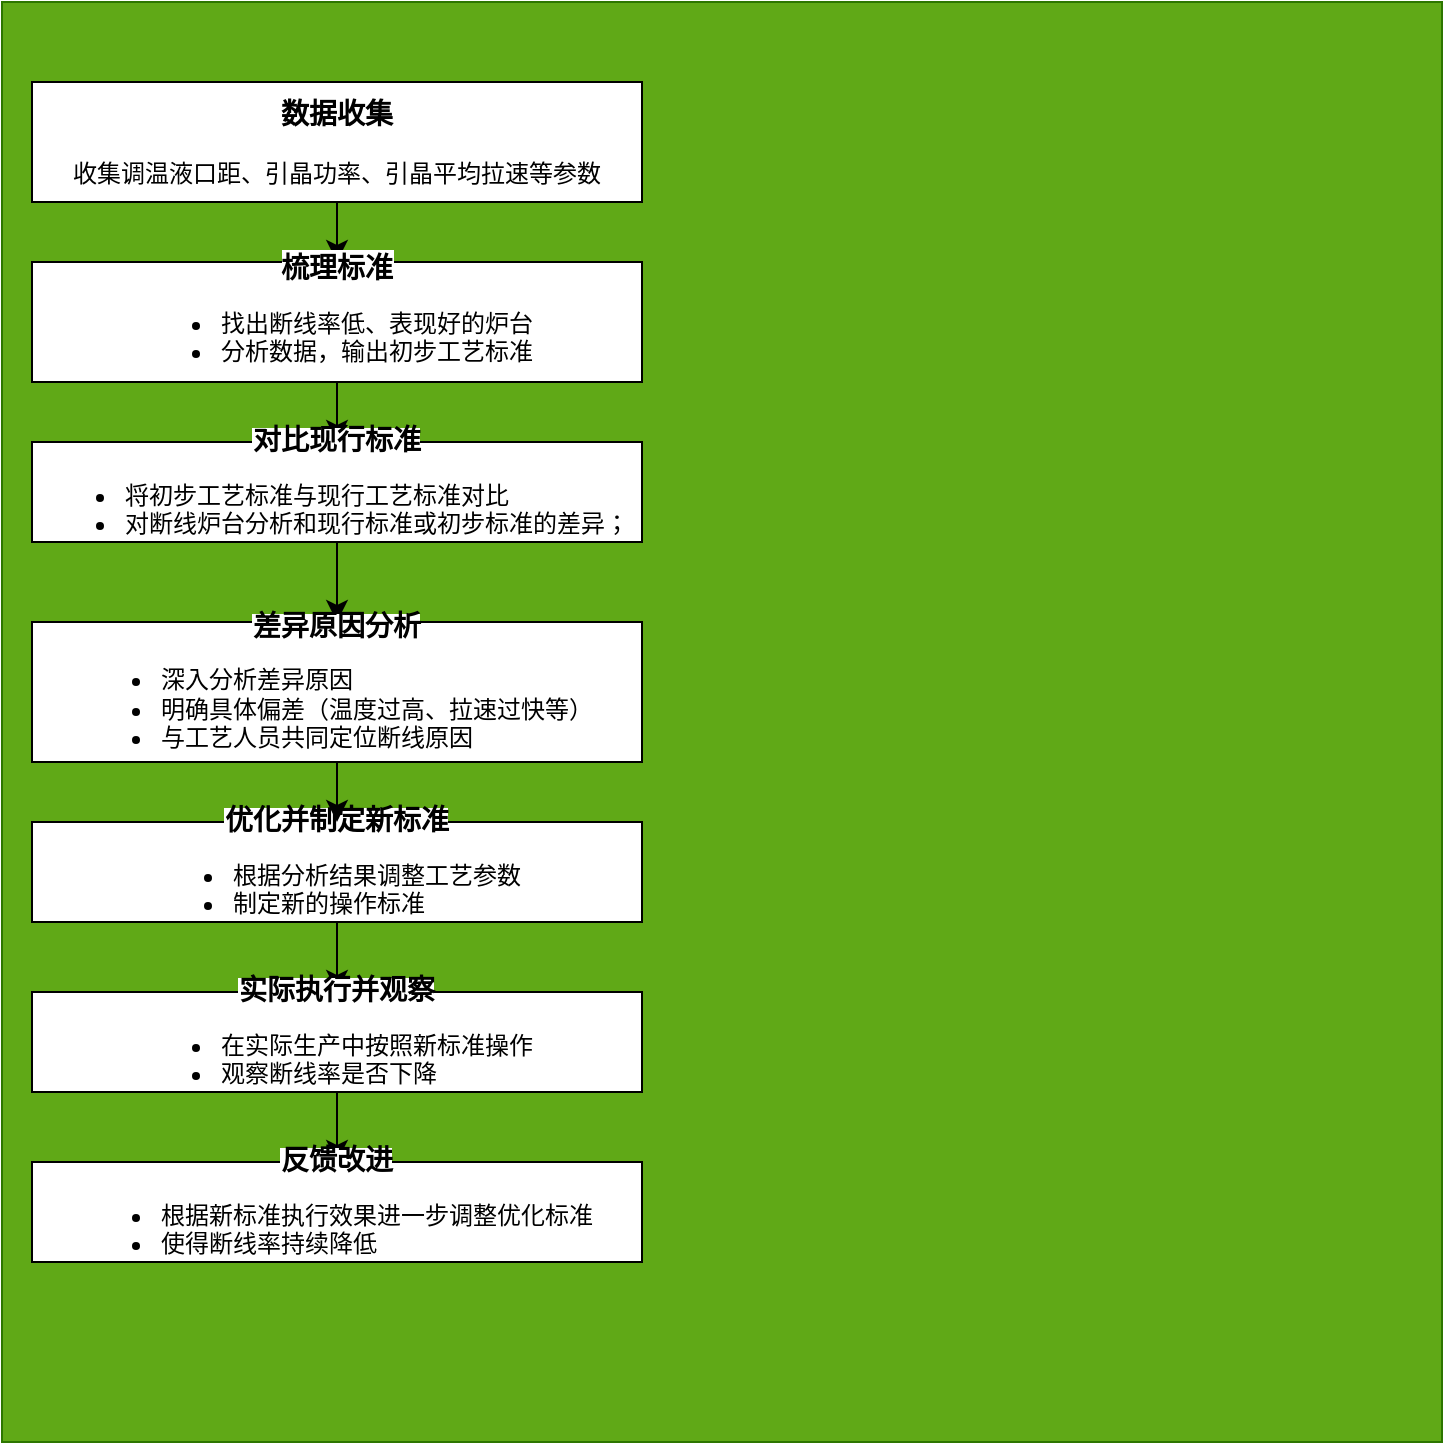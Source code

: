 <mxfile version="24.8.3">
  <diagram id="C5RBs43oDa-KdzZeNtuy" name="Page-1">
    <mxGraphModel dx="794" dy="436" grid="1" gridSize="10" guides="1" tooltips="1" connect="1" arrows="1" fold="1" page="1" pageScale="1" pageWidth="827" pageHeight="1169" math="0" shadow="0">
      <root>
        <mxCell id="WIyWlLk6GJQsqaUBKTNV-0" />
        <mxCell id="WIyWlLk6GJQsqaUBKTNV-1" parent="WIyWlLk6GJQsqaUBKTNV-0" />
        <mxCell id="qM9o0R-IIa5Vl8WfX1M8-1" value="" style="whiteSpace=wrap;html=1;aspect=fixed;fillColor=#60a917;fontColor=#ffffff;strokeColor=#2D7600;" parent="WIyWlLk6GJQsqaUBKTNV-1" vertex="1">
          <mxGeometry x="40" y="40" width="720" height="720" as="geometry" />
        </mxCell>
        <mxCell id="ansnLT7Y0_td7OPn-v5j-2" style="edgeStyle=none;curved=1;rounded=0;orthogonalLoop=1;jettySize=auto;html=1;exitX=0.5;exitY=1;exitDx=0;exitDy=0;entryX=0.5;entryY=0;entryDx=0;entryDy=0;fontSize=12;startSize=8;endSize=8;" edge="1" parent="WIyWlLk6GJQsqaUBKTNV-1" source="qM9o0R-IIa5Vl8WfX1M8-2" target="qM9o0R-IIa5Vl8WfX1M8-3">
          <mxGeometry relative="1" as="geometry" />
        </mxCell>
        <mxCell id="qM9o0R-IIa5Vl8WfX1M8-2" value="&lt;div style=&quot;text-align: center;&quot;&gt;&lt;span style=&quot;background-color: rgb(255, 255, 255); color: initial; font-family: Inter, -apple-system, BlinkMacSystemFont, &amp;quot;Segoe UI&amp;quot;, &amp;quot;PingFang SC&amp;quot;, &amp;quot;Hiragino Sans GB&amp;quot;, &amp;quot;Microsoft YaHei&amp;quot;, &amp;quot;Helvetica Neue&amp;quot;, Helvetica, Arial, sans-serif; font-size: 14px; font-weight: 600; text-align: left;&quot;&gt;数据收集&lt;/span&gt;&lt;/div&gt;&lt;div style=&quot;text-align: center;&quot;&gt;&lt;br&gt;&lt;/div&gt;&lt;span style=&quot;color: var(--md-box-samantha-normal-text-color); font-size: var(--md-box-samantha-normal-text-font-size); text-align: left;&quot;&gt;&lt;div style=&quot;text-align: center;&quot;&gt;&lt;span style=&quot;color: var(--md-box-samantha-normal-text-color); font-size: var(--md-box-samantha-normal-text-font-size);&quot;&gt;收集调温液口距、引晶功率、引晶平均拉速等参数&lt;/span&gt;&lt;/div&gt;&lt;/span&gt;" style="rounded=0;whiteSpace=wrap;html=1;" parent="WIyWlLk6GJQsqaUBKTNV-1" vertex="1">
          <mxGeometry x="55" y="80" width="305" height="60" as="geometry" />
        </mxCell>
        <mxCell id="ansnLT7Y0_td7OPn-v5j-3" style="edgeStyle=none;curved=1;rounded=0;orthogonalLoop=1;jettySize=auto;html=1;exitX=0.5;exitY=1;exitDx=0;exitDy=0;entryX=0.5;entryY=0;entryDx=0;entryDy=0;fontSize=12;startSize=8;endSize=8;" edge="1" parent="WIyWlLk6GJQsqaUBKTNV-1" source="qM9o0R-IIa5Vl8WfX1M8-3" target="qM9o0R-IIa5Vl8WfX1M8-5">
          <mxGeometry relative="1" as="geometry" />
        </mxCell>
        <mxCell id="qM9o0R-IIa5Vl8WfX1M8-3" value="&lt;div style=&quot;text-align: center; line-height: 120%;&quot;&gt;&lt;span style=&quot;background-color: rgb(255, 255, 255); color: initial; font-family: Inter, -apple-system, BlinkMacSystemFont, &amp;quot;Segoe UI&amp;quot;, &amp;quot;PingFang SC&amp;quot;, &amp;quot;Hiragino Sans GB&amp;quot;, &amp;quot;Microsoft YaHei&amp;quot;, &amp;quot;Helvetica Neue&amp;quot;, Helvetica, Arial, sans-serif; font-size: 14px; font-weight: 600; text-align: left;&quot;&gt;梳理标准&lt;/span&gt;&lt;/div&gt;&lt;span style=&quot;color: var(--md-box-samantha-normal-text-color); font-size: var(--md-box-samantha-normal-text-font-size); text-align: left;&quot;&gt;&lt;div style=&quot;text-align: center; line-height: 120%;&quot;&gt;&lt;ul style=&quot;line-height: 120%;&quot;&gt;&lt;li&gt;&lt;span style=&quot;color: var(--md-box-samantha-normal-text-color); font-size: var(--md-box-samantha-normal-text-font-size);&quot;&gt;找出断线率低、表现好的炉台&lt;/span&gt;&lt;/li&gt;&lt;li&gt;&lt;span style=&quot;color: var(--md-box-samantha-normal-text-color); font-size: var(--md-box-samantha-normal-text-font-size);&quot;&gt;分析数据，&lt;/span&gt;&lt;span style=&quot;font-family: Inter, -apple-system, BlinkMacSystemFont, &amp;quot;Segoe UI&amp;quot;, &amp;quot;PingFang SC&amp;quot;, &amp;quot;Hiragino Sans GB&amp;quot;, &amp;quot;Microsoft YaHei&amp;quot;, &amp;quot;Helvetica Neue&amp;quot;, Helvetica, Arial, sans-serif; background-color: rgb(255, 255, 255); color: var(--md-box-samantha-normal-text-color); font-size: var(--md-box-samantha-normal-text-font-size);&quot;&gt;输出初步工艺标准&lt;/span&gt;&lt;/li&gt;&lt;/ul&gt;&lt;/div&gt;&lt;/span&gt;" style="rounded=0;whiteSpace=wrap;html=1;" parent="WIyWlLk6GJQsqaUBKTNV-1" vertex="1">
          <mxGeometry x="55" y="170" width="305" height="60" as="geometry" />
        </mxCell>
        <mxCell id="ansnLT7Y0_td7OPn-v5j-4" style="edgeStyle=none;curved=1;rounded=0;orthogonalLoop=1;jettySize=auto;html=1;exitX=0.5;exitY=1;exitDx=0;exitDy=0;entryX=0.5;entryY=0;entryDx=0;entryDy=0;fontSize=12;startSize=8;endSize=8;" edge="1" parent="WIyWlLk6GJQsqaUBKTNV-1" source="qM9o0R-IIa5Vl8WfX1M8-5" target="ansnLT7Y0_td7OPn-v5j-0">
          <mxGeometry relative="1" as="geometry" />
        </mxCell>
        <mxCell id="qM9o0R-IIa5Vl8WfX1M8-5" value="&lt;span style=&quot;box-sizing: border-box; -webkit-font-smoothing: antialiased; color: initial; line-height: var(--md-box-samantha-normal-text-line-height); overflow-anchor: auto; text-align: left; background-color: rgb(255, 255, 255);&quot;&gt;&lt;font style=&quot;font-weight: 600; font-size: 14px;&quot; face=&quot;Inter, -apple-system, BlinkMacSystemFont, Segoe UI, PingFang SC, Hiragino Sans GB, Microsoft YaHei, Helvetica Neue, Helvetica, Arial, sans-serif&quot;&gt;对比现行标准&lt;/font&gt;&lt;br&gt;&lt;ul style=&quot;&quot;&gt;&lt;li style=&quot;&quot;&gt;&lt;span style=&quot;box-sizing: border-box; -webkit-font-smoothing: antialiased; color: initial; line-height: var(--md-box-samantha-normal-text-line-height); overflow-anchor: auto; text-align: left; background-color: rgb(255, 255, 255);&quot;&gt;&lt;span style=&quot;color: var(--md-box-samantha-normal-text-color);&quot;&gt;将初步工艺标准与现行工艺标准对比&lt;/span&gt;&lt;/span&gt;&lt;/li&gt;&lt;li style=&quot;&quot;&gt;对断线炉台分析和现行标准或初步标准的差异；&lt;/li&gt;&lt;/ul&gt;&lt;/span&gt;" style="rounded=0;whiteSpace=wrap;html=1;" parent="WIyWlLk6GJQsqaUBKTNV-1" vertex="1">
          <mxGeometry x="55" y="260" width="305" height="50" as="geometry" />
        </mxCell>
        <mxCell id="ansnLT7Y0_td7OPn-v5j-7" style="edgeStyle=none;curved=1;rounded=0;orthogonalLoop=1;jettySize=auto;html=1;exitX=0.5;exitY=1;exitDx=0;exitDy=0;entryX=0.5;entryY=0;entryDx=0;entryDy=0;fontSize=12;startSize=8;endSize=8;" edge="1" parent="WIyWlLk6GJQsqaUBKTNV-1" source="qM9o0R-IIa5Vl8WfX1M8-12" target="qM9o0R-IIa5Vl8WfX1M8-14">
          <mxGeometry relative="1" as="geometry" />
        </mxCell>
        <mxCell id="qM9o0R-IIa5Vl8WfX1M8-12" value="&lt;span style=&quot;box-sizing: border-box; -webkit-font-smoothing: antialiased; color: initial; line-height: var(--md-box-samantha-normal-text-line-height); overflow-anchor: auto; text-align: left; background-color: rgb(255, 255, 255);&quot;&gt;&lt;font style=&quot;font-weight: 600; font-size: 14px;&quot; face=&quot;Inter, -apple-system, BlinkMacSystemFont, Segoe UI, PingFang SC, Hiragino Sans GB, Microsoft YaHei, Helvetica Neue, Helvetica, Arial, sans-serif&quot;&gt;优化并制定新标准&lt;/font&gt;&lt;br&gt;&lt;ul style=&quot;&quot;&gt;&lt;li style=&quot;&quot;&gt;&lt;span style=&quot;box-sizing: border-box; -webkit-font-smoothing: antialiased; color: initial; line-height: var(--md-box-samantha-normal-text-line-height); overflow-anchor: auto; text-align: left; background-color: rgb(255, 255, 255);&quot;&gt;&lt;span style=&quot;color: var(--md-box-samantha-normal-text-color);&quot;&gt;根据分析结果调整工艺参数&lt;/span&gt;&lt;/span&gt;&lt;/li&gt;&lt;li style=&quot;&quot;&gt;&lt;span style=&quot;box-sizing: border-box; -webkit-font-smoothing: antialiased; color: initial; line-height: var(--md-box-samantha-normal-text-line-height); overflow-anchor: auto; text-align: left; background-color: rgb(255, 255, 255);&quot;&gt;&lt;span style=&quot;font-family: UnT8uCo96zjh9s8gcr45; color: var(--md-box-samantha-normal-text-color);&quot;&gt;制定新的操作标准&lt;/span&gt;&lt;/span&gt;&lt;/li&gt;&lt;/ul&gt;&lt;/span&gt;" style="rounded=0;whiteSpace=wrap;html=1;" parent="WIyWlLk6GJQsqaUBKTNV-1" vertex="1">
          <mxGeometry x="55" y="450" width="305" height="50" as="geometry" />
        </mxCell>
        <mxCell id="ansnLT7Y0_td7OPn-v5j-8" style="edgeStyle=none;curved=1;rounded=0;orthogonalLoop=1;jettySize=auto;html=1;exitX=0.5;exitY=1;exitDx=0;exitDy=0;entryX=0.5;entryY=0;entryDx=0;entryDy=0;fontSize=12;startSize=8;endSize=8;" edge="1" parent="WIyWlLk6GJQsqaUBKTNV-1" source="qM9o0R-IIa5Vl8WfX1M8-14" target="qM9o0R-IIa5Vl8WfX1M8-18">
          <mxGeometry relative="1" as="geometry" />
        </mxCell>
        <mxCell id="qM9o0R-IIa5Vl8WfX1M8-14" value="&lt;span style=&quot;box-sizing: border-box; -webkit-font-smoothing: antialiased; color: initial; line-height: var(--md-box-samantha-normal-text-line-height); overflow-anchor: auto; text-align: left; background-color: rgb(255, 255, 255);&quot;&gt;&lt;font style=&quot;font-weight: 600; font-size: 14px;&quot; face=&quot;Inter, -apple-system, BlinkMacSystemFont, Segoe UI, PingFang SC, Hiragino Sans GB, Microsoft YaHei, Helvetica Neue, Helvetica, Arial, sans-serif&quot;&gt;实际执行并观察&lt;/font&gt;&lt;br&gt;&lt;ul style=&quot;&quot;&gt;&lt;li style=&quot;&quot;&gt;&lt;span style=&quot;box-sizing: border-box; -webkit-font-smoothing: antialiased; color: initial; line-height: var(--md-box-samantha-normal-text-line-height); overflow-anchor: auto; text-align: left; background-color: rgb(255, 255, 255);&quot;&gt;&lt;span style=&quot;color: var(--md-box-samantha-normal-text-color); font-size: var(--md-box-samantha-normal-text-font-size);&quot;&gt;在实际生产中按照新标准操作&lt;/span&gt;&lt;/span&gt;&lt;/li&gt;&lt;li style=&quot;&quot;&gt;&lt;span style=&quot;box-sizing: border-box; -webkit-font-smoothing: antialiased; color: initial; line-height: var(--md-box-samantha-normal-text-line-height); overflow-anchor: auto; text-align: left; background-color: rgb(255, 255, 255);&quot;&gt;&lt;span style=&quot;font-family: nxa_vKkpGD-_Ie5V_paL; color: var(--md-box-samantha-normal-text-color); font-size: var(--md-box-samantha-normal-text-font-size);&quot;&gt;观察断线率是否下降&lt;/span&gt;&lt;/span&gt;&lt;/li&gt;&lt;/ul&gt;&lt;/span&gt;" style="rounded=0;whiteSpace=wrap;html=1;" parent="WIyWlLk6GJQsqaUBKTNV-1" vertex="1">
          <mxGeometry x="55" y="535" width="305" height="50" as="geometry" />
        </mxCell>
        <mxCell id="qM9o0R-IIa5Vl8WfX1M8-18" value="&lt;span style=&quot;box-sizing: border-box; -webkit-font-smoothing: antialiased; color: initial; line-height: var(--md-box-samantha-normal-text-line-height); overflow-anchor: auto; text-align: left; background-color: rgb(255, 255, 255);&quot;&gt;&lt;font style=&quot;font-weight: 600; font-size: 14px;&quot; face=&quot;Inter, -apple-system, BlinkMacSystemFont, Segoe UI, PingFang SC, Hiragino Sans GB, Microsoft YaHei, Helvetica Neue, Helvetica, Arial, sans-serif&quot;&gt;反馈改进&lt;/font&gt;&lt;br&gt;&lt;ul style=&quot;&quot;&gt;&lt;li style=&quot;&quot;&gt;&lt;span style=&quot;box-sizing: border-box; -webkit-font-smoothing: antialiased; color: initial; line-height: var(--md-box-samantha-normal-text-line-height); overflow-anchor: auto; text-align: left; background-color: rgb(255, 255, 255);&quot;&gt;&lt;span style=&quot;color: var(--md-box-samantha-normal-text-color);&quot;&gt;根据新标准执行效果进一步调整优化标准&lt;/span&gt;&lt;/span&gt;&lt;/li&gt;&lt;li style=&quot;&quot;&gt;&lt;span style=&quot;box-sizing: border-box; -webkit-font-smoothing: antialiased; color: initial; line-height: var(--md-box-samantha-normal-text-line-height); overflow-anchor: auto; text-align: left; background-color: rgb(255, 255, 255);&quot;&gt;&lt;span style=&quot;font-family: SEyZKE3UnGxIdsNGnNwP; color: var(--md-box-samantha-normal-text-color);&quot;&gt;使得断线率持续降低&lt;/span&gt;&lt;/span&gt;&lt;/li&gt;&lt;/ul&gt;&lt;/span&gt;" style="rounded=0;whiteSpace=wrap;html=1;" parent="WIyWlLk6GJQsqaUBKTNV-1" vertex="1">
          <mxGeometry x="55" y="620" width="305" height="50" as="geometry" />
        </mxCell>
        <mxCell id="ansnLT7Y0_td7OPn-v5j-6" style="edgeStyle=none;curved=1;rounded=0;orthogonalLoop=1;jettySize=auto;html=1;exitX=0.5;exitY=1;exitDx=0;exitDy=0;fontSize=12;startSize=8;endSize=8;" edge="1" parent="WIyWlLk6GJQsqaUBKTNV-1" source="ansnLT7Y0_td7OPn-v5j-0" target="qM9o0R-IIa5Vl8WfX1M8-12">
          <mxGeometry relative="1" as="geometry" />
        </mxCell>
        <mxCell id="ansnLT7Y0_td7OPn-v5j-0" value="&lt;span style=&quot;box-sizing: border-box; -webkit-font-smoothing: antialiased; color: initial; line-height: var(--md-box-samantha-normal-text-line-height); overflow-anchor: auto; text-align: left; background-color: rgb(255, 255, 255);&quot;&gt;&lt;font style=&quot;font-weight: 600; font-size: 14px;&quot; face=&quot;Inter, -apple-system, BlinkMacSystemFont, Segoe UI, PingFang SC, Hiragino Sans GB, Microsoft YaHei, Helvetica Neue, Helvetica, Arial, sans-serif&quot;&gt;差异原因分析&lt;/font&gt;&lt;br&gt;&lt;ul style=&quot;&quot;&gt;&lt;li style=&quot;&quot;&gt;&lt;span style=&quot;box-sizing: border-box; -webkit-font-smoothing: antialiased; color: initial; line-height: var(--md-box-samantha-normal-text-line-height); overflow-anchor: auto; text-align: left; background-color: rgb(255, 255, 255);&quot;&gt;&lt;span style=&quot;color: var(--md-box-samantha-normal-text-color);&quot;&gt;深入分析差异原因&lt;/span&gt;&lt;/span&gt;&lt;/li&gt;&lt;li style=&quot;&quot;&gt;&lt;span style=&quot;box-sizing: border-box; -webkit-font-smoothing: antialiased; color: initial; line-height: var(--md-box-samantha-normal-text-line-height); overflow-anchor: auto; text-align: left; background-color: rgb(255, 255, 255);&quot;&gt;&lt;span style=&quot;font-family: pNCSFWGw-CrgKqmDhM7P; color: var(--md-box-samantha-normal-text-color);&quot;&gt;明确具体偏差（温度过高、拉速过快等）&lt;/span&gt;&lt;/span&gt;&lt;/li&gt;&lt;li style=&quot;&quot;&gt;&lt;font face=&quot;pNCSFWGw-CrgKqmDhM7P&quot;&gt;与工艺人员共同定位断线原因&lt;/font&gt;&lt;/li&gt;&lt;/ul&gt;&lt;/span&gt;" style="rounded=0;whiteSpace=wrap;html=1;" vertex="1" parent="WIyWlLk6GJQsqaUBKTNV-1">
          <mxGeometry x="55" y="350" width="305" height="70" as="geometry" />
        </mxCell>
      </root>
    </mxGraphModel>
  </diagram>
</mxfile>

